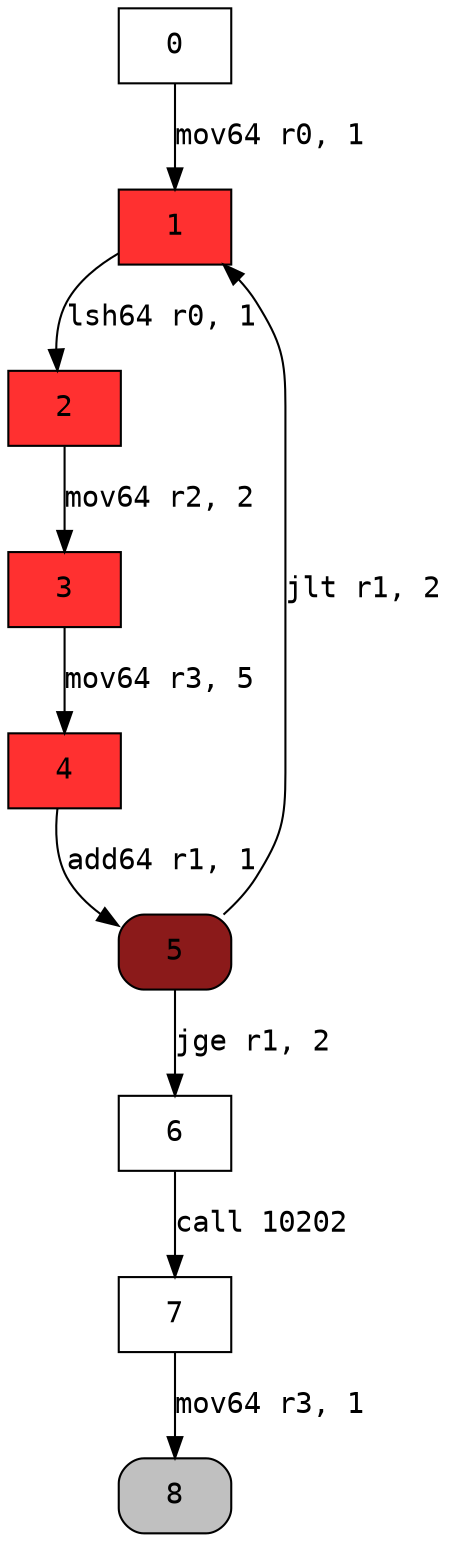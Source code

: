 digraph cfg { 
node [fontname="monospace"];
node [shape=box];
edge [fontname="monospace"];
  0 -> 1 [label="mov64 r0, 1"];
  1 -> 2 [label="lsh64 r0, 1"];
  2 -> 3 [label="mov64 r2, 2"];
  3 -> 4 [label="mov64 r3, 5"];
  4 -> 5 [label="add64 r1, 1"];
  5 -> 6 [label="jge r1, 2"];
  5 -> 1 [label="jlt r1, 2"];
  6 -> 7 [label="call 10202"];
  7 -> 8 [label="mov64 r3, 1"];
1 [style=filled,fillcolor=firebrick1];
2 [style=filled,fillcolor=firebrick1];
3 [style=filled,fillcolor=firebrick1];
4 [style=filled,fillcolor=firebrick1];
5 [style="rounded,filled",fillcolor=firebrick4];
8 [style="rounded,filled",fillcolor=grey];
}
